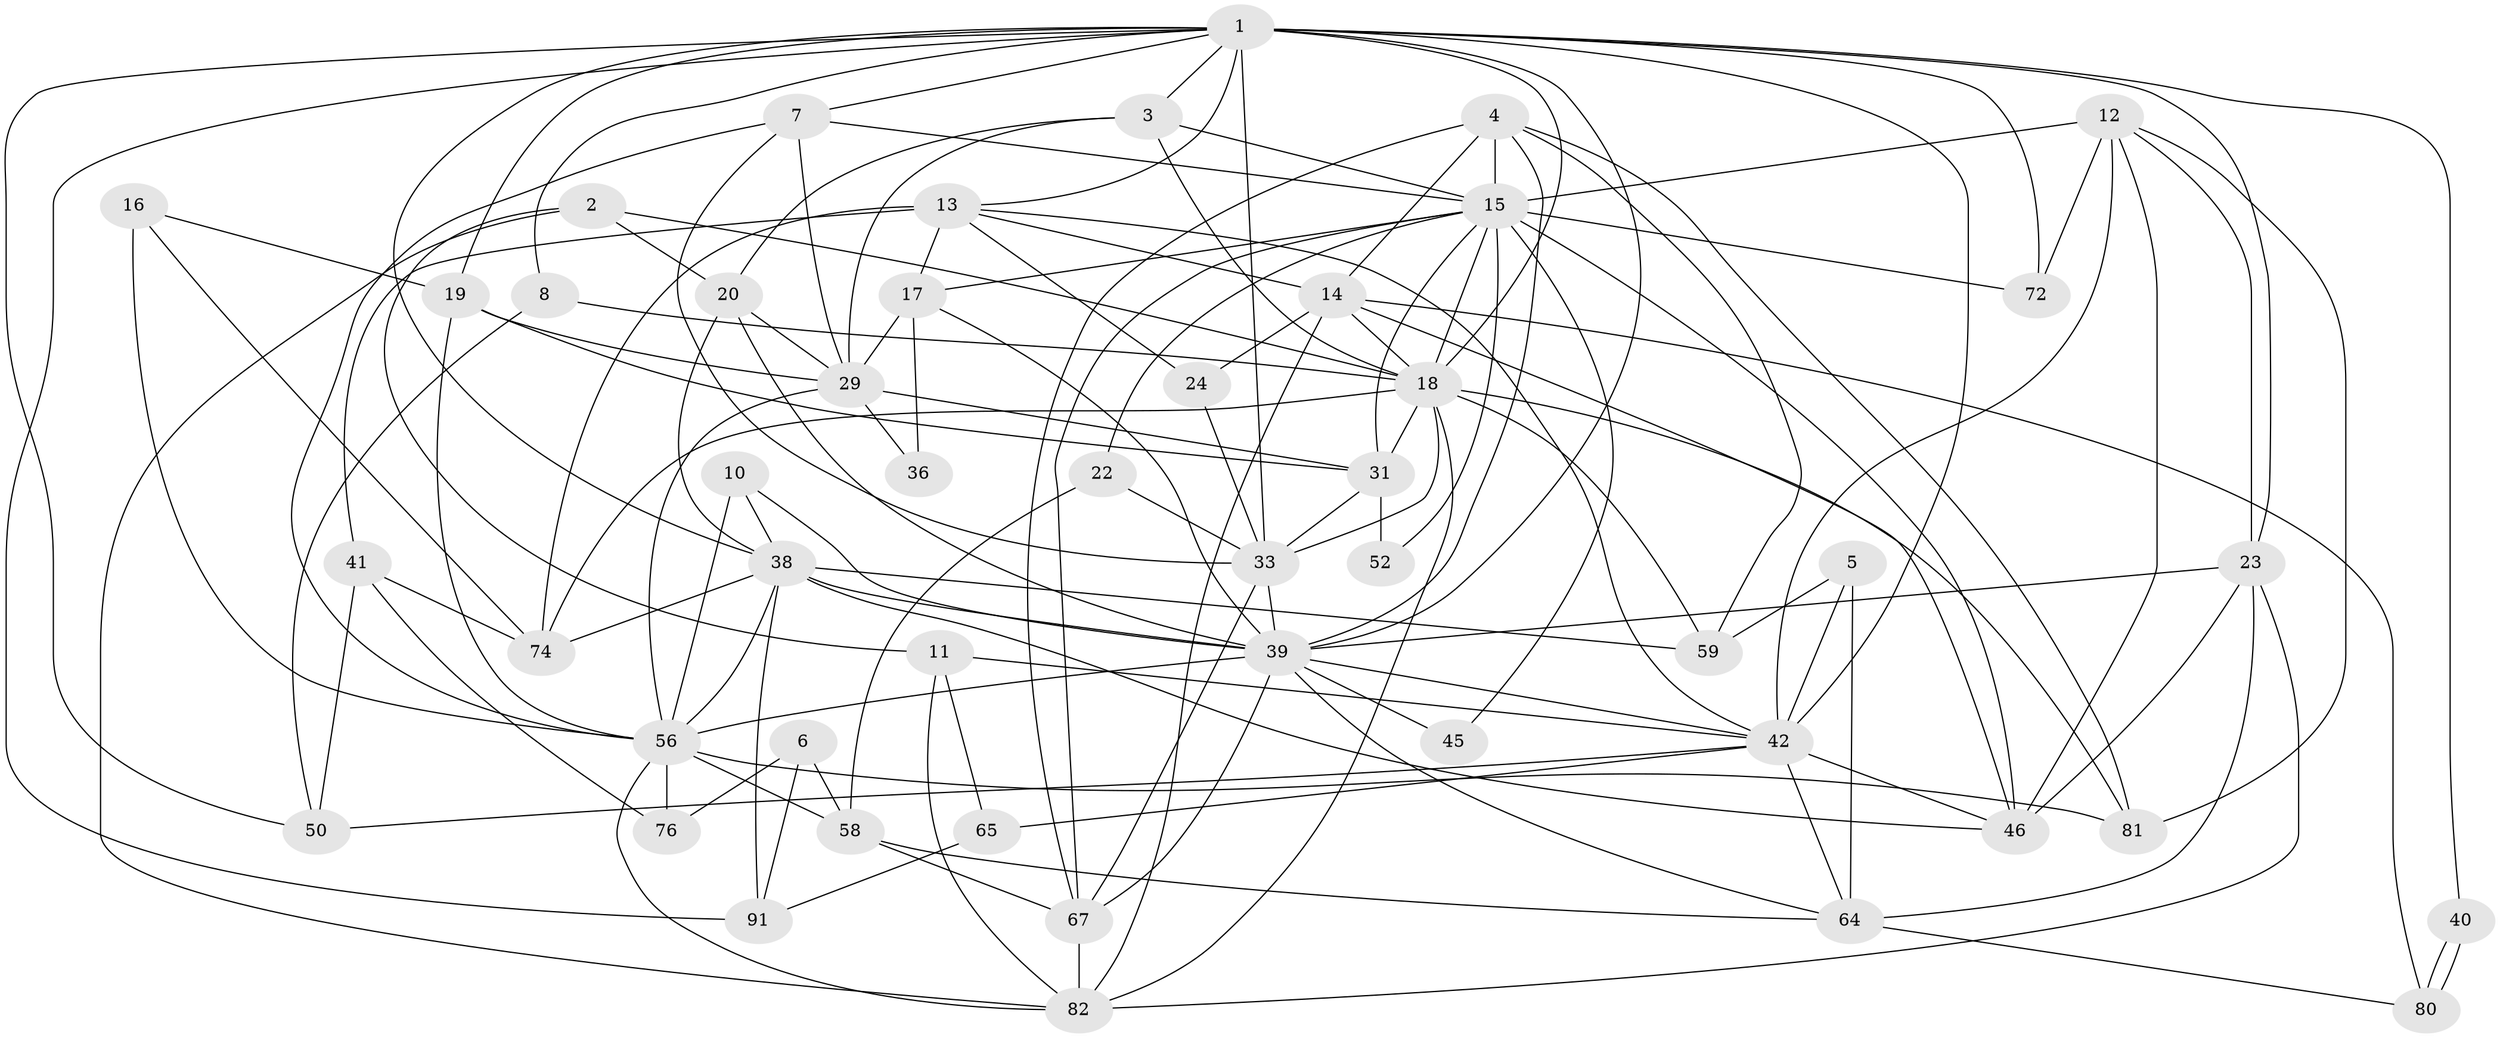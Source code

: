 // original degree distribution, {7: 0.03125, 3: 0.3125, 5: 0.19791666666666666, 4: 0.20833333333333334, 8: 0.010416666666666666, 2: 0.125, 6: 0.11458333333333333}
// Generated by graph-tools (version 1.1) at 2025/15/03/09/25 04:15:06]
// undirected, 48 vertices, 134 edges
graph export_dot {
graph [start="1"]
  node [color=gray90,style=filled];
  1 [super="+30+63+9+60"];
  2 [super="+78"];
  3;
  4 [super="+25+86"];
  5;
  6;
  7;
  8 [super="+28"];
  10;
  11 [super="+43"];
  12 [super="+26"];
  13 [super="+21+34"];
  14 [super="+37"];
  15 [super="+62+89+83"];
  16 [super="+48"];
  17 [super="+71"];
  18 [super="+32+77"];
  19 [super="+85"];
  20;
  22;
  23 [super="+51"];
  24;
  29 [super="+44"];
  31;
  33 [super="+35"];
  36;
  38 [super="+88+84"];
  39 [super="+49+69+95"];
  40;
  41;
  42 [super="+55+54+75"];
  45;
  46 [super="+47"];
  50;
  52;
  56 [super="+66+57+73"];
  58;
  59 [super="+68"];
  64;
  65;
  67 [super="+70"];
  72;
  74;
  76;
  80;
  81;
  82;
  91;
  1 -- 3;
  1 -- 91;
  1 -- 42 [weight=2];
  1 -- 19;
  1 -- 8;
  1 -- 38;
  1 -- 7;
  1 -- 18;
  1 -- 33;
  1 -- 13;
  1 -- 23;
  1 -- 50;
  1 -- 39;
  1 -- 40;
  1 -- 72;
  2 -- 20;
  2 -- 82;
  2 -- 11;
  2 -- 18;
  3 -- 20;
  3 -- 29;
  3 -- 15;
  3 -- 18;
  4 -- 59;
  4 -- 15;
  4 -- 39;
  4 -- 81;
  4 -- 67 [weight=2];
  4 -- 14;
  5 -- 42;
  5 -- 64;
  5 -- 59;
  6 -- 91;
  6 -- 58;
  6 -- 76;
  7 -- 33;
  7 -- 56;
  7 -- 29;
  7 -- 15;
  8 -- 50;
  8 -- 18;
  10 -- 56;
  10 -- 39;
  10 -- 38;
  11 -- 82;
  11 -- 65;
  11 -- 42;
  12 -- 72;
  12 -- 81;
  12 -- 42 [weight=2];
  12 -- 23;
  12 -- 15;
  12 -- 46;
  13 -- 17 [weight=2];
  13 -- 42;
  13 -- 24;
  13 -- 41;
  13 -- 74;
  13 -- 14;
  14 -- 82;
  14 -- 80;
  14 -- 46;
  14 -- 18;
  14 -- 24;
  15 -- 31;
  15 -- 67;
  15 -- 52;
  15 -- 18;
  15 -- 17;
  15 -- 22;
  15 -- 72;
  15 -- 45;
  15 -- 46 [weight=2];
  16 -- 19;
  16 -- 74;
  16 -- 56 [weight=2];
  17 -- 36;
  17 -- 39;
  17 -- 29;
  18 -- 74;
  18 -- 81;
  18 -- 82;
  18 -- 59;
  18 -- 31;
  18 -- 33;
  19 -- 31;
  19 -- 56;
  19 -- 29;
  20 -- 29;
  20 -- 39;
  20 -- 38;
  22 -- 58;
  22 -- 33;
  23 -- 64;
  23 -- 82;
  23 -- 39;
  23 -- 46;
  24 -- 33;
  29 -- 31;
  29 -- 36;
  29 -- 56;
  31 -- 33;
  31 -- 52;
  33 -- 39;
  33 -- 67;
  38 -- 74;
  38 -- 91;
  38 -- 46;
  38 -- 39;
  38 -- 59;
  38 -- 56;
  39 -- 64;
  39 -- 42;
  39 -- 45 [weight=2];
  39 -- 67;
  39 -- 56;
  40 -- 80;
  40 -- 80;
  41 -- 50;
  41 -- 74;
  41 -- 76;
  42 -- 64;
  42 -- 65;
  42 -- 50;
  42 -- 46;
  56 -- 82;
  56 -- 58;
  56 -- 81;
  56 -- 76;
  58 -- 64;
  58 -- 67;
  64 -- 80;
  65 -- 91;
  67 -- 82;
}
